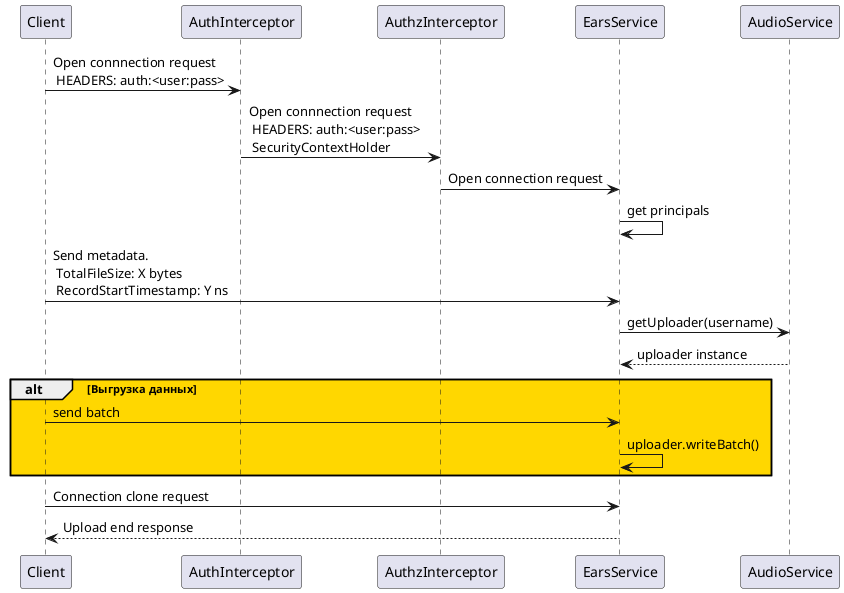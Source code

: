 @startuml


Client -> AuthInterceptor : Open connnection request \n HEADERS: auth:<user:pass>
AuthInterceptor -> AuthzInterceptor : Open connnection request \n HEADERS: auth:<user:pass> \n SecurityContextHolder
AuthzInterceptor -> EarsService : Open connection request
EarsService -> EarsService: get principals
Client -> EarsService : Send metadata. \n TotalFileSize: X bytes \n RecordStartTimestamp: Y ns

EarsService -> AudioService : getUploader(username)

EarsService <-- AudioService : uploader instance


alt #Gold Выгрузка данных
Client -> EarsService : send batch

EarsService -> EarsService: uploader.writeBatch()
end

Client -> EarsService : Connection clone request
Client <-- EarsService : Upload end response

@enduml

@startuml

EarsService -> AudioService : getUploader(username, Metadata)



AudioService -> UserRepository : getUserByUsername(username)

AudioService <-- UserRepository : User

AudioService -> AudioService : Проверка бизнес правил

AudioService -> AudioRecordInfoRepository : create AudioRecordInfo
AudioService <-- AudioRecordInfoRepository : UUID

AudioService -> AudioService : create new instance FileUploader


EarsService <-- AudioService : FileUploader instance reference

EarsService -> "FileUploader instance" : writeBatch (метод асинхронный)

EarsService -> "FileUploader instance" : close

AudioService <-- "FileUploader instance" : fileUploadedNotify

AudioService --> AudioRecordInfoRepository : update info


@enduml
     ┌───────────┐                   ┌────────────┐                         ┌──────────────┐           ┌─────────────────────────┐          ┌─────────────────────┐
     │EarsService│                   │AudioService│                         │UserRepository│           │AudioRecordInfoRepository│          │FileUploader instance│
     └─────┬─────┘                   └──────┬─────┘                         └───────┬──────┘           └────────────┬────────────┘          └──────────┬──────────┘
           │getUploader(username, Metadata) │                                       │                               │                                  │           
           │───────────────────────────────>│                                       │                               │                                  │           
           │                                │                                       │                               │                                  │           
           │                                │     getUserByUsername(username)       │                               │                                  │           
           │                                │──────────────────────────────────────>│                               │                                  │           
           │                                │                                       │                               │                                  │           
           │                                │                 User                  │                               │                                  │           
           │                                │<─ ─ ─ ─ ─ ─ ─ ─ ─ ─ ─ ─ ─ ─ ─ ─ ─ ─ ─ │                               │                                  │           
           │                                │                                       │                               │                                  │           
           │                                │────┐                                  │                               │                                  │           
           │                                │    │ Проверка бизнес правил           │                               │                                  │           
           │                                │<───┘                                  │                               │                                  │           
           │                                │                                       │                               │                                  │           
           │                                │                        create AudioRecordInfo                         │                                  │           
           │                                │──────────────────────────────────────────────────────────────────────>│                                  │           
           │                                │                                       │                               │                                  │           
           │                                │                                 UUID  │                               │                                  │           
           │                                │<─ ─ ─ ─ ─ ─ ─ ─ ─ ─ ─ ─ ─ ─ ─ ─ ─ ─ ─ ─ ─ ─ ─ ─ ─ ─ ─ ─ ─ ─ ─ ─ ─ ─ ─ │                                  │           
           │                                │                                       │                               │                                  │           
           │                                │────┐                                  │                               │                                  │           
           │                                │    │ create new instance FileUploader │                               │                                  │           
           │                                │<───┘                                  │                               │                                  │           
           │                                │                                       │                               │                                  │           
           │FileUploader instance reference │                                       │                               │                                  │           
           │<─ ─ ─ ─ ─ ─ ─ ─ ─ ─ ─ ─ ─ ─ ─ ─│                                       │                               │                                  │           
           │                                │                                       │                               │                                  │           
           │                                │                     writeBatch (метод асинхронный)                    │                                  │           
           │──────────────────────────────────────────────────────────────────────────────────────────────────────────────────────────────────────────>│           
           │                                │                                       │                               │                                  │           
           │                                │                                 close │                               │                                  │           
           │──────────────────────────────────────────────────────────────────────────────────────────────────────────────────────────────────────────>│           
           │                                │                                       │                               │                                  │           
           │                                │                                       │   fileUploadedNotify          │                                  │           
           │                                │<─ ─ ─ ─ ─ ─ ─ ─ ─ ─ ─ ─ ─ ─ ─ ─ ─ ─ ─ ─ ─ ─ ─ ─ ─ ─ ─ ─ ─ ─ ─ ─ ─ ─ ─ ─ ─ ─ ─ ─ ─ ─ ─ ─ ─ ─ ─ ─ ─ ─ ─ ─ ─│           
           │                                │                                       │                               │                                  │           
           │                                │                             update info                               │                                  │           
           │                                │ ─ ─ ─ ─ ─ ─ ─ ─ ─ ─ ─ ─ ─ ─ ─ ─ ─ ─ ─ ─ ─ ─ ─ ─ ─ ─ ─ ─ ─ ─ ─ ─ ─ ─ ─>│                                  │           
     ┌─────┴─────┐                   ┌──────┴─────┐                         ┌───────┴──────┐           ┌────────────┴────────────┐          ┌──────────┴──────────┐
     │EarsService│                   │AudioService│                         │UserRepository│           │AudioRecordInfoRepository│          │FileUploader instance│
     └───────────┘                   └────────────┘                         └──────────────┘           └─────────────────────────┘          └─────────────────────┘
